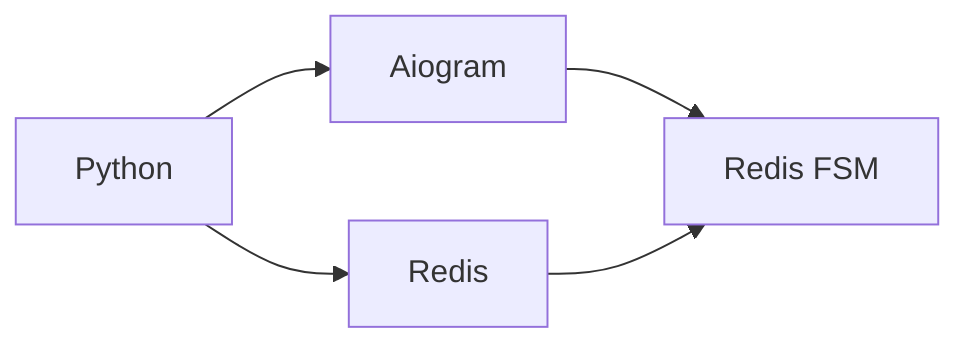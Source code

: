 graph LR
    A[Python] --> B[Aiogram]
    B --> BA[Redis FSM]
    C --> BA[Redis FSM]
    A --> C[Redis]